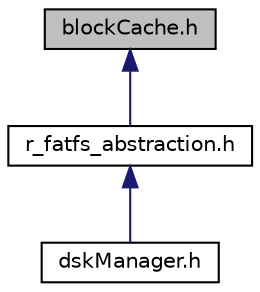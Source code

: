 digraph "blockCache.h"
{
 // LATEX_PDF_SIZE
  edge [fontname="Helvetica",fontsize="10",labelfontname="Helvetica",labelfontsize="10"];
  node [fontname="Helvetica",fontsize="10",shape=record];
  Node1 [label="blockCache.h",height=0.2,width=0.4,color="black", fillcolor="grey75", style="filled", fontcolor="black",tooltip=" "];
  Node1 -> Node2 [dir="back",color="midnightblue",fontsize="10",style="solid",fontname="Helvetica"];
  Node2 [label="r_fatfs_abstraction.h",height=0.2,width=0.4,color="black", fillcolor="white", style="filled",URL="$d9/d73/r__fatfs__abstraction_8h.html",tooltip=" "];
  Node2 -> Node3 [dir="back",color="midnightblue",fontsize="10",style="solid",fontname="Helvetica"];
  Node3 [label="dskManager.h",height=0.2,width=0.4,color="black", fillcolor="white", style="filled",URL="$de/dad/dskManager_8h.html",tooltip=" "];
}
